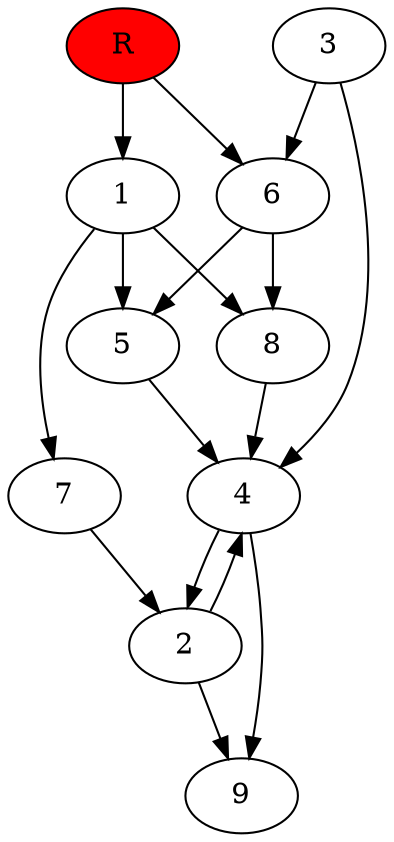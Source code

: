 digraph prb60582 {
	1
	2
	3
	4
	5
	6
	7
	8
	R [fillcolor="#ff0000" style=filled]
	1 -> 5
	1 -> 7
	1 -> 8
	2 -> 4
	2 -> 9
	3 -> 4
	3 -> 6
	4 -> 2
	4 -> 9
	5 -> 4
	6 -> 5
	6 -> 8
	7 -> 2
	8 -> 4
	R -> 1
	R -> 6
}
